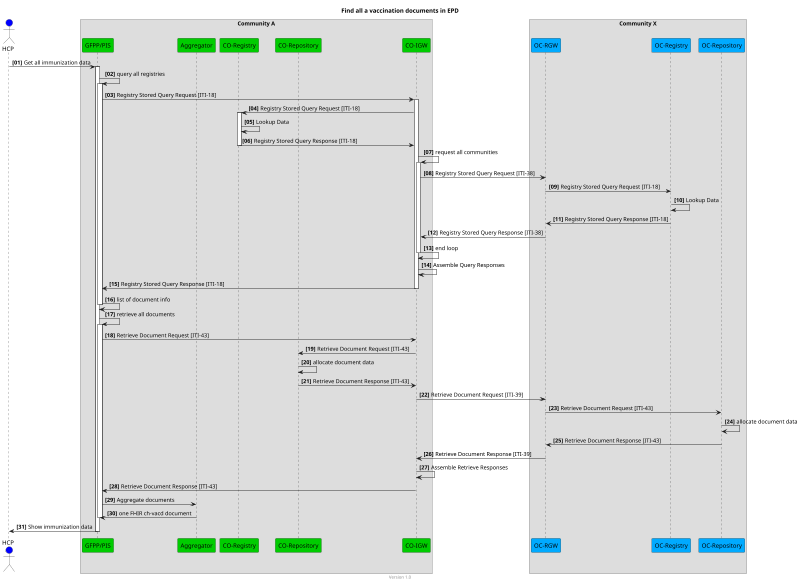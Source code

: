 @startuml
title Find all a vaccination documents in EPD
footer Version 1.0
skinparam responseMessageBelowArrow true
scale max 800 width

actor HCP #blue
box "Community A"
participant "GFPP/PIS" #00CC00
participant "Aggregator" #00CC00
participant "CO-Registry" #00CC00
participant "CO-Repository" #00CC00
participant "CO-IGW" #00CC00
end box
box "Community X"
participant "OC-RGW" #00aaff
participant "OC-Registry" #00aaff
participant "OC-Repository" #00aaff
end box

autonumber "<b>[00]"
HCP -> "GFPP/PIS": Get all immunization data
activate "GFPP/PIS"
"GFPP/PIS" -> "GFPP/PIS": query all registries
activate "GFPP/PIS"
"GFPP/PIS" -> "CO-IGW":  Registry Stored Query Request [ITI-18]
activate "CO-IGW"
"CO-IGW" -> "CO-Registry": Registry Stored Query Request [ITI-18]
activate "CO-Registry"
"CO-Registry" -> "CO-Registry": Lookup Data
"CO-Registry" -> "CO-IGW": Registry Stored Query Response [ITI-18]
deactivate "CO-Registry"
"CO-IGW" -> "CO-IGW": request all communities
activate "CO-IGW"
"CO-IGW" -> "OC-RGW": Registry Stored Query Request [ITI-38]
"OC-RGW" -> "OC-Registry": Registry Stored Query Request [ITI-18]
"OC-Registry" -> "OC-Registry": Lookup Data
"OC-Registry" -> "OC-RGW": Registry Stored Query Response [ITI-18]
"OC-RGW" -> "CO-IGW": Registry Stored Query Response [ITI-38]
"CO-IGW" -> "CO-IGW": end loop
deactivate "CO-IGW"

"CO-IGW" -> "CO-IGW": Assemble Query Responses
"CO-IGW" -> "GFPP/PIS": Registry Stored Query Response [ITI-18]
deactivate "CO-IGW"
"GFPP/PIS" -> "GFPP/PIS": list of document info
deactivate "GFPP/PIS"
"GFPP/PIS" -> "GFPP/PIS": retrieve all documents
activate "GFPP/PIS"
"GFPP/PIS" -> "CO-IGW": Retrieve Document Request [ITI-43]
"CO-IGW" -> "CO-Repository": Retrieve Document Request [ITI-43]
"CO-Repository" -> "CO-Repository": allocate document data
"CO-Repository" -> "CO-IGW": Retrieve Document Response [ITI-43]
"CO-IGW" -> "OC-RGW": Retrieve Document Request [ITI-39]
"OC-RGW" -> "OC-Repository": Retrieve Document Request [ITI-43]
"OC-Repository" -> "OC-Repository": allocate document data
"OC-Repository" -> "OC-RGW": Retrieve Document Response [ITI-43]
"OC-RGW" -> "CO-IGW": Retrieve Document Response [ITI-39]
"CO-IGW" -> "CO-IGW": Assemble Retrieve Responses
"CO-IGW" -> "GFPP/PIS": Retrieve Document Response [ITI-43]
"GFPP/PIS" -> "Aggregator": Aggregate documents
"Aggregator" -> "GFPP/PIS": one FHIR ch-vacd document
deactivate "GFPP/PIS"
"GFPP/PIS" -> HCP: Show immunization data
deactivate "GFPP/PIS"
@enduml
